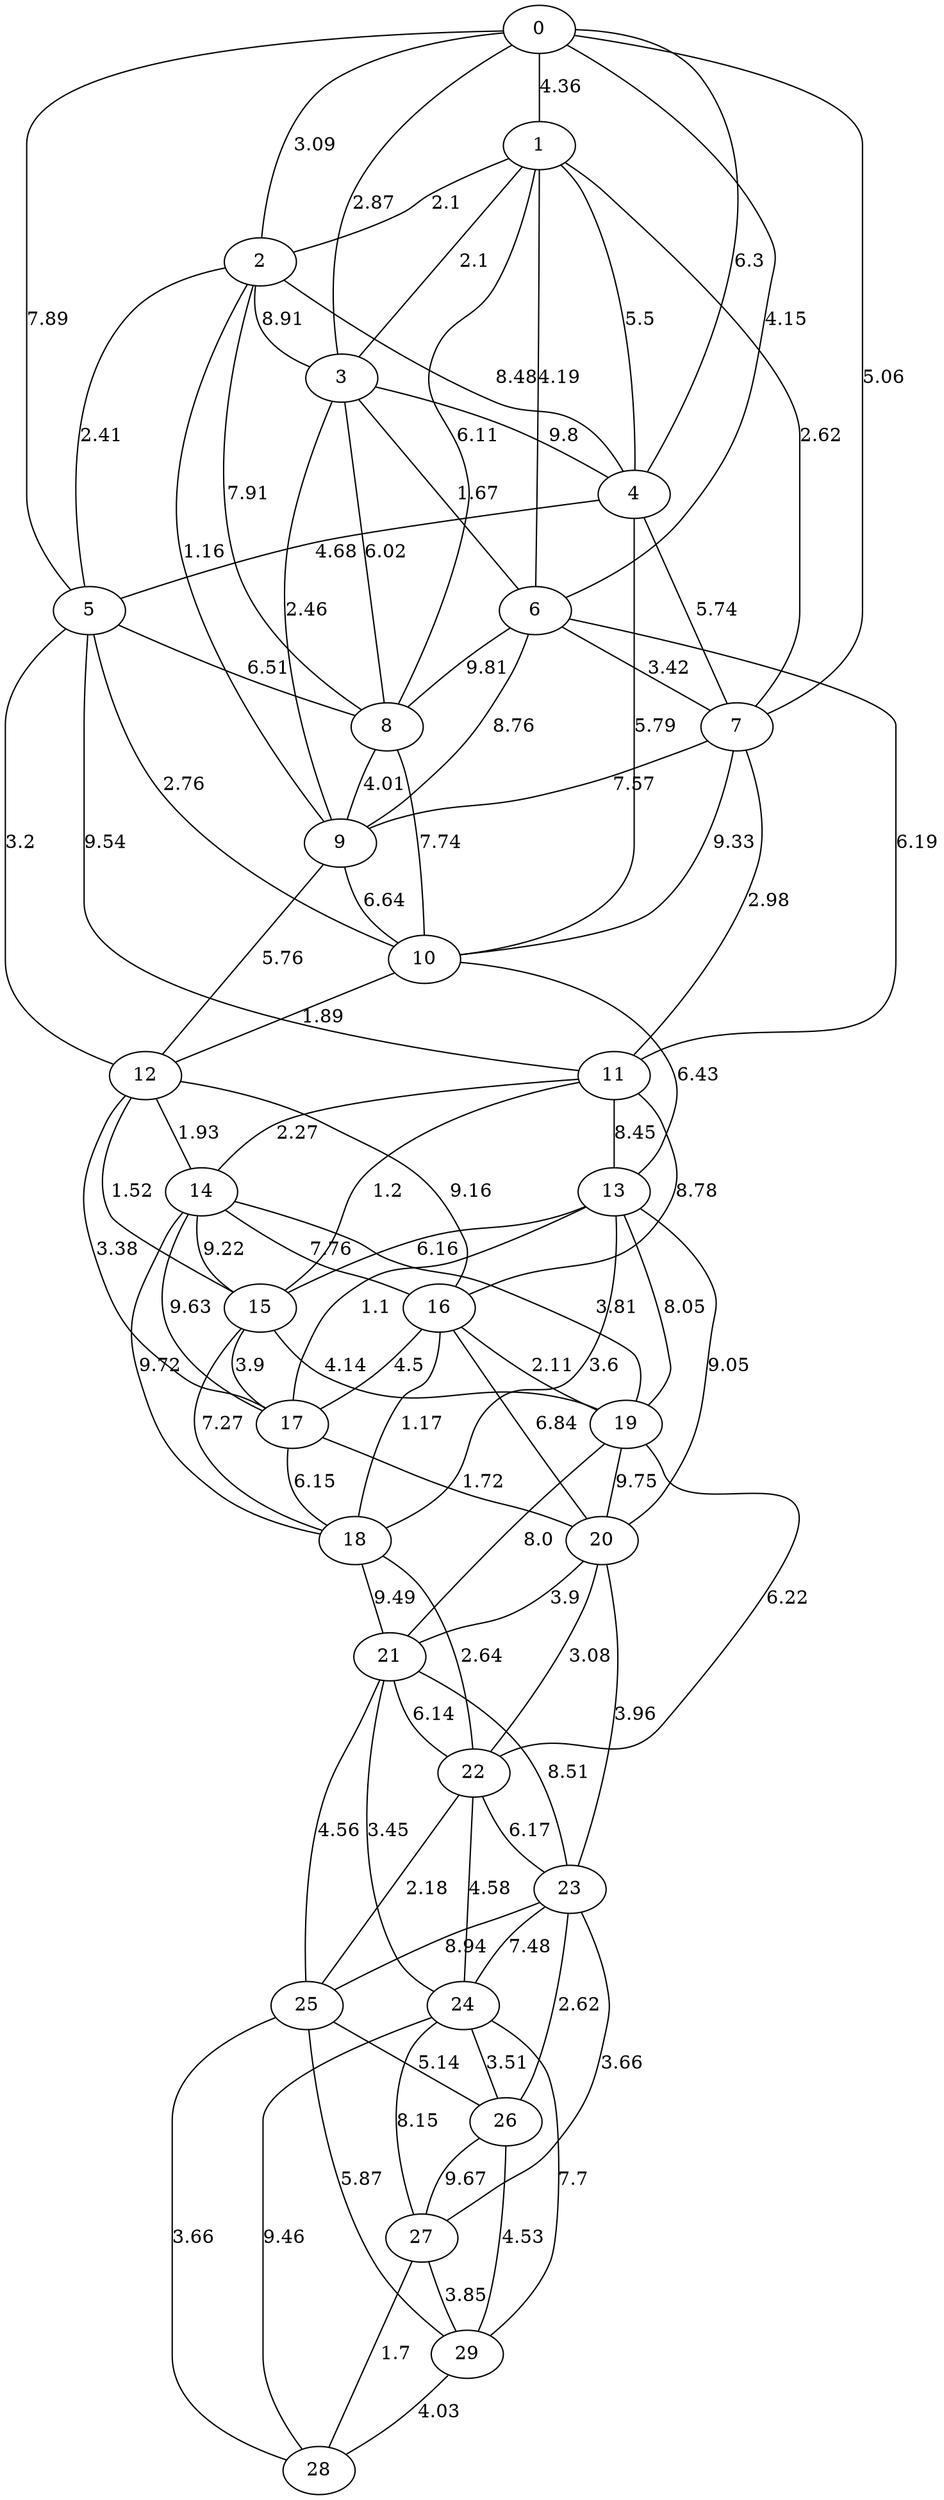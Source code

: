 graph G {
"0";
"1";
"2";
"3";
"4";
"5";
"6";
"7";
"8";
"9";
"10";
"11";
"12";
"13";
"14";
"15";
"16";
"17";
"18";
"19";
"20";
"21";
"22";
"23";
"24";
"25";
"26";
"27";
"28";
"29";
    "6" -- "9"[label="8.76", len="8.76"];
    "14" -- "17"[label="9.63", len="9.63"];
    "0" -- "7"[label="5.06", len="5.06"];
    "17" -- "20"[label="1.72", len="1.72"];
    "13" -- "17"[label="1.1", len="1.1"];
    "1" -- "6"[label="4.19", len="4.19"];
    "23" -- "26"[label="2.62", len="2.62"];
    "2" -- "5"[label="2.41", len="2.41"];
    "5" -- "8"[label="6.51", len="6.51"];
    "6" -- "7"[label="3.42", len="3.42"];
    "24" -- "27"[label="8.15", len="8.15"];
    "14" -- "18"[label="9.72", len="9.72"];
    "25" -- "26"[label="5.14", len="5.14"];
    "12" -- "17"[label="3.38", len="3.38"];
    "0" -- "4"[label="6.3", len="6.3"];
    "13" -- "20"[label="9.05", len="9.05"];
    "27" -- "28"[label="1.7", len="1.7"];
    "23" -- "25"[label="8.94", len="8.94"];
    "4" -- "10"[label="5.79", len="5.79"];
    "5" -- "11"[label="9.54", len="9.54"];
    "4" -- "5"[label="4.68", len="4.68"];
    "10" -- "13"[label="6.43", len="6.43"];
    "14" -- "15"[label="9.22", len="9.22"];
    "16" -- "19"[label="2.11", len="2.11"];
    "0" -- "1"[label="4.36", len="4.36"];
    "17" -- "18"[label="6.15", len="6.15"];
    "22" -- "25"[label="2.18", len="2.18"];
    "11" -- "15"[label="1.2", len="1.2"];
    "21" -- "24"[label="3.45", len="3.45"];
    "11" -- "16"[label="8.78", len="8.78"];
    "22" -- "23"[label="6.17", len="6.17"];
    "8" -- "9"[label="4.01", len="4.01"];
    "20" -- "21"[label="3.9", len="3.9"];
    "26" -- "29"[label="4.53", len="4.53"];
    "3" -- "6"[label="1.67", len="1.67"];
    "24" -- "28"[label="9.46", len="9.46"];
    "6" -- "11"[label="6.19", len="6.19"];
    "14" -- "19"[label="3.81", len="3.81"];
    "0" -- "5"[label="7.89", len="7.89"];
    "13" -- "19"[label="8.05", len="8.05"];
    "18" -- "21"[label="9.49", len="9.49"];
    "23" -- "24"[label="7.48", len="7.48"];
    "5" -- "10"[label="2.76", len="2.76"];
    "16" -- "20"[label="6.84", len="6.84"];
    "0" -- "2"[label="3.09", len="3.09"];
    "1" -- "3"[label="2.1", len="2.1"];
    "18" -- "22"[label="2.64", len="2.64"];
    "29" -- "28"[label="4.03", len="4.03"];
    "2" -- "8"[label="7.91", len="7.91"];
    "11" -- "14"[label="2.27", len="2.27"];
    "19" -- "22"[label="6.22", len="6.22"];
    "7" -- "11"[label="2.98", len="2.98"];
    "15" -- "19"[label="4.14", len="4.14"];
    "16" -- "17"[label="4.5", len="4.5"];
    "8" -- "10"[label="7.74", len="7.74"];
    "11" -- "13"[label="8.45", len="8.45"];
    "19" -- "21"[label="8.0", len="8.0"];
    "25" -- "29"[label="5.87", len="5.87"];
    "12" -- "14"[label="1.93", len="1.93"];
    "20" -- "22"[label="3.08", len="3.08"];
    "13" -- "15"[label="6.16", len="6.16"];
    "21" -- "23"[label="8.51", len="8.51"];
    "1" -- "4"[label="5.5", len="5.5"];
    "3" -- "9"[label="2.46", len="2.46"];
    "2" -- "3"[label="8.91", len="8.91"];
    "24" -- "29"[label="7.7", len="7.7"];
    "6" -- "8"[label="9.81", len="9.81"];
    "14" -- "16"[label="7.76", len="7.76"];
    "0" -- "6"[label="4.15", len="4.15"];
    "13" -- "18"[label="3.6", len="3.6"];
    "1" -- "7"[label="2.62", len="2.62"];
    "23" -- "27"[label="3.66", len="3.66"];
    "3" -- "4"[label="9.8", len="9.8"];
    "2" -- "4"[label="8.48", len="8.48"];
    "9" -- "12"[label="5.76", len="5.76"];
    "4" -- "7"[label="5.74", len="5.74"];
    "24" -- "26"[label="3.51", len="3.51"];
    "12" -- "16"[label="9.16", len="9.16"];
    "0" -- "3"[label="2.87", len="2.87"];
    "27" -- "29"[label="3.85", len="3.85"];
    "1" -- "2"[label="2.1", len="2.1"];
    "2" -- "9"[label="1.16", len="1.16"];
    "5" -- "12"[label="3.2", len="3.2"];
    "10" -- "12"[label="1.89", len="1.89"];
    "7" -- "10"[label="9.33", len="9.33"];
    "15" -- "18"[label="7.27", len="7.27"];
    "16" -- "18"[label="1.17", len="1.17"];
    "22" -- "24"[label="4.58", len="4.58"];
    "9" -- "10"[label="6.64", len="6.64"];
    "19" -- "20"[label="9.75", len="9.75"];
    "25" -- "28"[label="3.66", len="3.66"];
    "7" -- "9"[label="7.57", len="7.57"];
    "15" -- "17"[label="3.9", len="3.9"];
    "21" -- "25"[label="4.56", len="4.56"];
    "12" -- "15"[label="1.52", len="1.52"];
    "20" -- "23"[label="3.96", len="3.96"];
    "26" -- "27"[label="9.67", len="9.67"];
    "21" -- "22"[label="6.14", len="6.14"];
    "3" -- "8"[label="6.02", len="6.02"];
    "1" -- "8"[label="6.11", len="6.11"];
}
